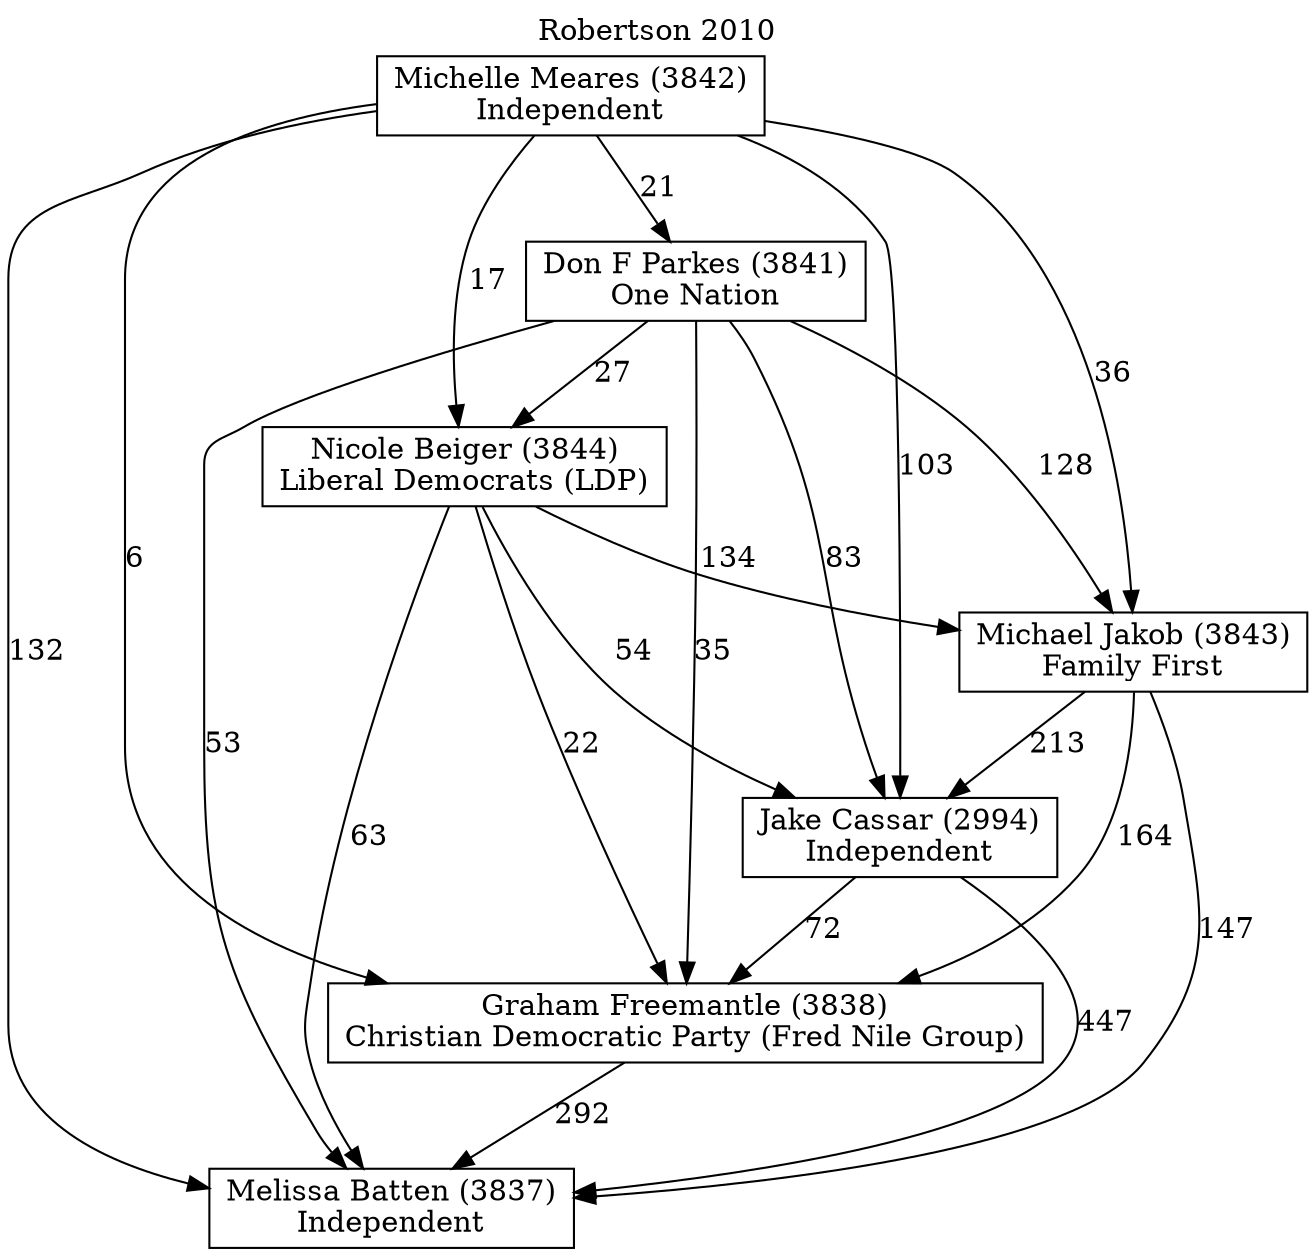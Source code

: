 // House preference flow
digraph "Melissa Batten (3837)_Robertson_2010" {
	graph [label="Robertson 2010" labelloc=t mclimit=10]
	node [shape=box]
	"Melissa Batten (3837)" [label="Melissa Batten (3837)
Independent"]
	"Graham Freemantle (3838)" [label="Graham Freemantle (3838)
Christian Democratic Party (Fred Nile Group)"]
	"Jake Cassar (2994)" [label="Jake Cassar (2994)
Independent"]
	"Michael Jakob (3843)" [label="Michael Jakob (3843)
Family First"]
	"Nicole Beiger (3844)" [label="Nicole Beiger (3844)
Liberal Democrats (LDP)"]
	"Don F Parkes (3841)" [label="Don F Parkes (3841)
One Nation"]
	"Michelle Meares (3842)" [label="Michelle Meares (3842)
Independent"]
	"Graham Freemantle (3838)" -> "Melissa Batten (3837)" [label=292]
	"Jake Cassar (2994)" -> "Graham Freemantle (3838)" [label=72]
	"Michael Jakob (3843)" -> "Jake Cassar (2994)" [label=213]
	"Nicole Beiger (3844)" -> "Michael Jakob (3843)" [label=134]
	"Don F Parkes (3841)" -> "Nicole Beiger (3844)" [label=27]
	"Michelle Meares (3842)" -> "Don F Parkes (3841)" [label=21]
	"Jake Cassar (2994)" -> "Melissa Batten (3837)" [label=447]
	"Michael Jakob (3843)" -> "Melissa Batten (3837)" [label=147]
	"Nicole Beiger (3844)" -> "Melissa Batten (3837)" [label=63]
	"Don F Parkes (3841)" -> "Melissa Batten (3837)" [label=53]
	"Michelle Meares (3842)" -> "Melissa Batten (3837)" [label=132]
	"Michelle Meares (3842)" -> "Nicole Beiger (3844)" [label=17]
	"Don F Parkes (3841)" -> "Michael Jakob (3843)" [label=128]
	"Michelle Meares (3842)" -> "Michael Jakob (3843)" [label=36]
	"Nicole Beiger (3844)" -> "Jake Cassar (2994)" [label=54]
	"Don F Parkes (3841)" -> "Jake Cassar (2994)" [label=83]
	"Michelle Meares (3842)" -> "Jake Cassar (2994)" [label=103]
	"Michael Jakob (3843)" -> "Graham Freemantle (3838)" [label=164]
	"Nicole Beiger (3844)" -> "Graham Freemantle (3838)" [label=22]
	"Don F Parkes (3841)" -> "Graham Freemantle (3838)" [label=35]
	"Michelle Meares (3842)" -> "Graham Freemantle (3838)" [label=6]
}
